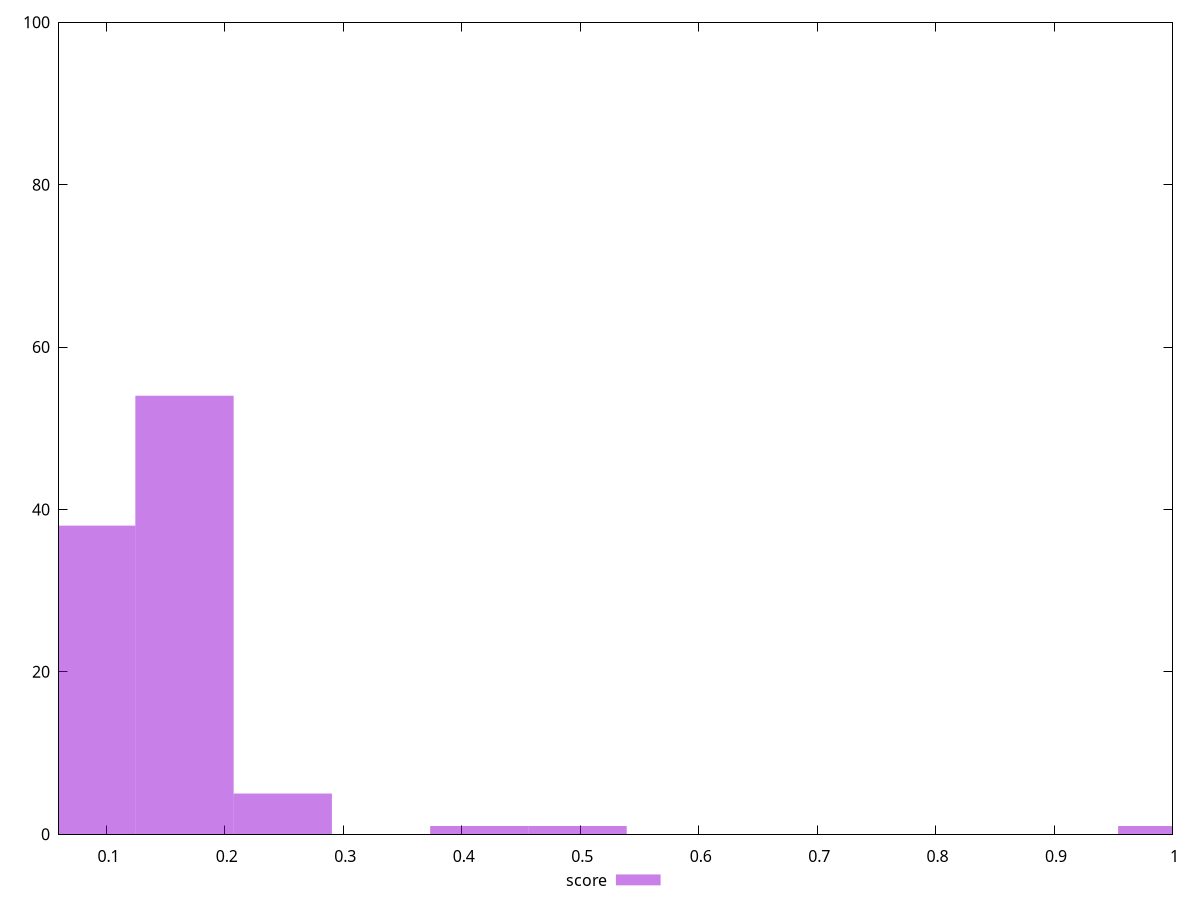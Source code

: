 reset

$score <<EOF
0.24889293624559183 5
0.49778587249118367 1
0.1659286241637279 54
0.08296431208186394 38
0.4148215604093197 1
0.9955717449823673 1
EOF

set key outside below
set boxwidth 0.08296431208186394
set xrange [0.06:1]
set yrange [0:100]
set trange [0:100]
set style fill transparent solid 0.5 noborder
set terminal svg size 640, 490 enhanced background rgb 'white'
set output "report/report_00029_2021-02-24T13-36-40.390Z/unused-javascript/samples/music/score/histogram.svg"

plot $score title "score" with boxes

reset
